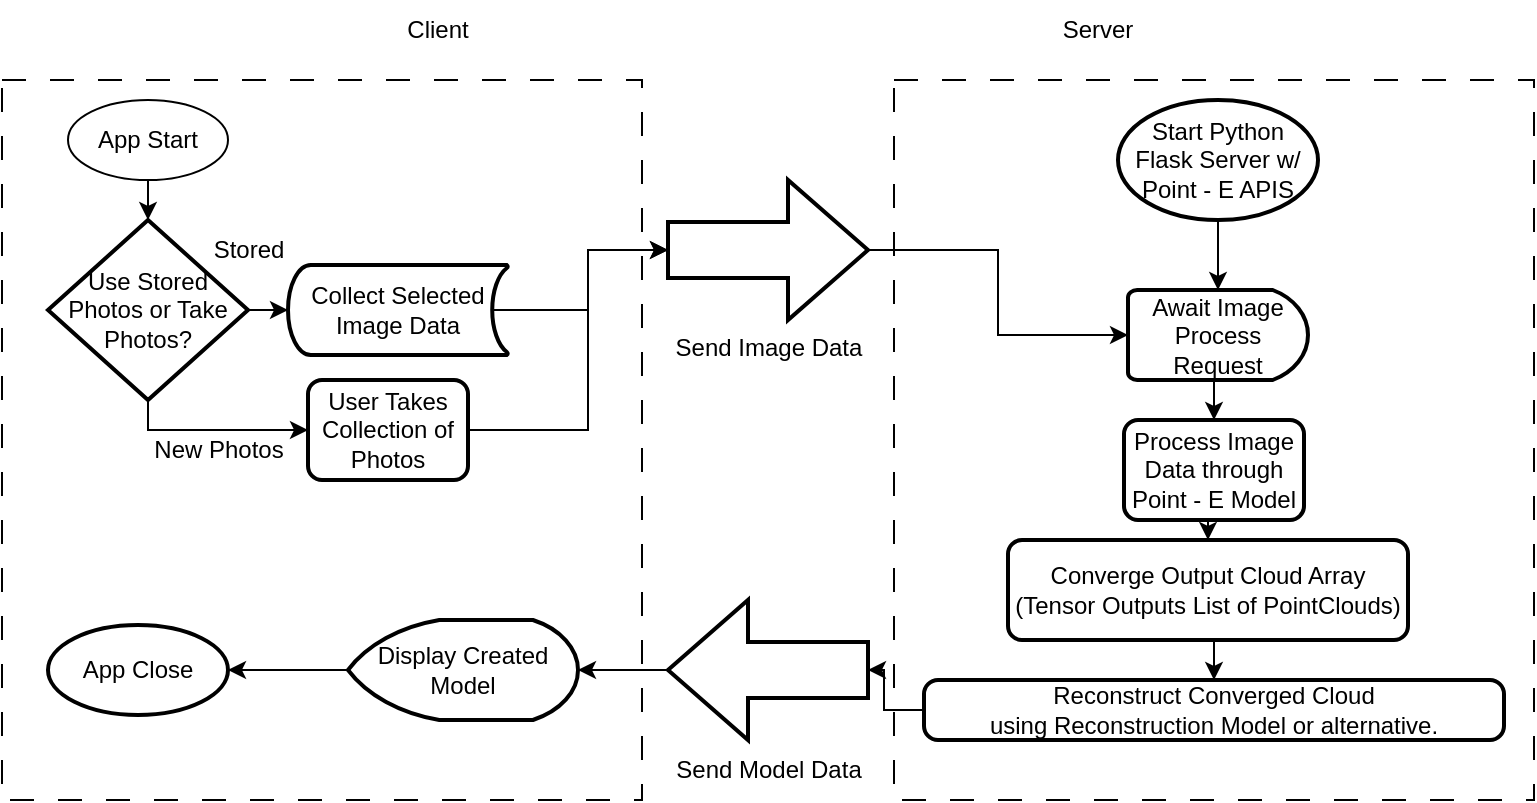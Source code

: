 <mxfile version="20.8.20" type="device"><diagram name="Page-1" id="ZAMkuluOigEo7hqp4cWt"><mxGraphModel dx="1050" dy="541" grid="1" gridSize="10" guides="1" tooltips="1" connect="1" arrows="1" fold="1" page="1" pageScale="1" pageWidth="850" pageHeight="1100" math="0" shadow="0"><root><mxCell id="0"/><mxCell id="1" parent="0"/><mxCell id="K0RdnpxUTgNLO1It-NFd-1" value="" style="rounded=0;whiteSpace=wrap;html=1;dashed=1;dashPattern=12 12;fillColor=none;" vertex="1" parent="1"><mxGeometry x="37" y="80" width="320" height="360" as="geometry"/></mxCell><mxCell id="K0RdnpxUTgNLO1It-NFd-2" value="" style="rounded=0;whiteSpace=wrap;html=1;dashed=1;dashPattern=12 12;fillColor=none;" vertex="1" parent="1"><mxGeometry x="483" y="80" width="320" height="360" as="geometry"/></mxCell><mxCell id="K0RdnpxUTgNLO1It-NFd-3" value="Client" style="text;html=1;strokeColor=none;fillColor=none;align=center;verticalAlign=middle;whiteSpace=wrap;rounded=0;" vertex="1" parent="1"><mxGeometry x="225" y="40" width="60" height="30" as="geometry"/></mxCell><mxCell id="K0RdnpxUTgNLO1It-NFd-4" value="Server" style="text;html=1;strokeColor=none;fillColor=none;align=center;verticalAlign=middle;whiteSpace=wrap;rounded=0;" vertex="1" parent="1"><mxGeometry x="555" y="40" width="60" height="30" as="geometry"/></mxCell><mxCell id="K0RdnpxUTgNLO1It-NFd-8" style="edgeStyle=orthogonalEdgeStyle;rounded=0;orthogonalLoop=1;jettySize=auto;html=1;exitX=0.5;exitY=1;exitDx=0;exitDy=0;entryX=0.5;entryY=0;entryDx=0;entryDy=0;entryPerimeter=0;" edge="1" parent="1" source="K0RdnpxUTgNLO1It-NFd-5" target="K0RdnpxUTgNLO1It-NFd-7"><mxGeometry relative="1" as="geometry"/></mxCell><mxCell id="K0RdnpxUTgNLO1It-NFd-5" value="App Start" style="ellipse;whiteSpace=wrap;html=1;fillColor=none;" vertex="1" parent="1"><mxGeometry x="70" y="90" width="80" height="40" as="geometry"/></mxCell><mxCell id="K0RdnpxUTgNLO1It-NFd-17" style="edgeStyle=orthogonalEdgeStyle;rounded=0;orthogonalLoop=1;jettySize=auto;html=1;exitX=1;exitY=0.5;exitDx=0;exitDy=0;entryX=0;entryY=0.5;entryDx=0;entryDy=0;entryPerimeter=0;" edge="1" parent="1" source="K0RdnpxUTgNLO1It-NFd-6" target="K0RdnpxUTgNLO1It-NFd-9"><mxGeometry relative="1" as="geometry"><Array as="points"><mxPoint x="330" y="255"/><mxPoint x="330" y="165"/></Array></mxGeometry></mxCell><mxCell id="K0RdnpxUTgNLO1It-NFd-6" value="User Takes Collection of Photos" style="rounded=1;whiteSpace=wrap;html=1;absoluteArcSize=1;arcSize=14;strokeWidth=2;fillColor=none;" vertex="1" parent="1"><mxGeometry x="190" y="230" width="80" height="50" as="geometry"/></mxCell><mxCell id="K0RdnpxUTgNLO1It-NFd-11" style="edgeStyle=orthogonalEdgeStyle;rounded=0;orthogonalLoop=1;jettySize=auto;html=1;exitX=1;exitY=0.5;exitDx=0;exitDy=0;exitPerimeter=0;entryX=0;entryY=0.5;entryDx=0;entryDy=0;entryPerimeter=0;" edge="1" parent="1" source="K0RdnpxUTgNLO1It-NFd-7" target="K0RdnpxUTgNLO1It-NFd-10"><mxGeometry relative="1" as="geometry"/></mxCell><mxCell id="K0RdnpxUTgNLO1It-NFd-15" style="edgeStyle=orthogonalEdgeStyle;rounded=0;orthogonalLoop=1;jettySize=auto;html=1;exitX=0.5;exitY=1;exitDx=0;exitDy=0;exitPerimeter=0;entryX=0;entryY=0.5;entryDx=0;entryDy=0;" edge="1" parent="1" source="K0RdnpxUTgNLO1It-NFd-7" target="K0RdnpxUTgNLO1It-NFd-6"><mxGeometry relative="1" as="geometry"><Array as="points"><mxPoint x="110" y="255"/></Array></mxGeometry></mxCell><mxCell id="K0RdnpxUTgNLO1It-NFd-7" value="Use Stored Photos or Take Photos?" style="strokeWidth=2;html=1;shape=mxgraph.flowchart.decision;whiteSpace=wrap;fillColor=none;" vertex="1" parent="1"><mxGeometry x="60" y="150" width="100" height="90" as="geometry"/></mxCell><mxCell id="K0RdnpxUTgNLO1It-NFd-9" value="Send Image Data" style="verticalLabelPosition=bottom;verticalAlign=top;html=1;strokeWidth=2;shape=mxgraph.arrows2.arrow;dy=0.6;dx=40;notch=0;fillColor=none;" vertex="1" parent="1"><mxGeometry x="370" y="130" width="100" height="70" as="geometry"/></mxCell><mxCell id="K0RdnpxUTgNLO1It-NFd-18" style="edgeStyle=orthogonalEdgeStyle;rounded=0;orthogonalLoop=1;jettySize=auto;html=1;exitX=0.93;exitY=0.5;exitDx=0;exitDy=0;exitPerimeter=0;" edge="1" parent="1" source="K0RdnpxUTgNLO1It-NFd-10" target="K0RdnpxUTgNLO1It-NFd-9"><mxGeometry relative="1" as="geometry"/></mxCell><mxCell id="K0RdnpxUTgNLO1It-NFd-10" value="Collect Selected Image Data" style="strokeWidth=2;html=1;shape=mxgraph.flowchart.stored_data;whiteSpace=wrap;fillColor=none;" vertex="1" parent="1"><mxGeometry x="180" y="172.5" width="110" height="45" as="geometry"/></mxCell><mxCell id="K0RdnpxUTgNLO1It-NFd-13" value="New Photos" style="text;html=1;align=center;verticalAlign=middle;resizable=0;points=[];autosize=1;strokeColor=none;fillColor=none;" vertex="1" parent="1"><mxGeometry x="100" y="250" width="90" height="30" as="geometry"/></mxCell><mxCell id="K0RdnpxUTgNLO1It-NFd-16" value="Stored" style="text;html=1;align=center;verticalAlign=middle;resizable=0;points=[];autosize=1;strokeColor=none;fillColor=none;" vertex="1" parent="1"><mxGeometry x="130" y="150" width="60" height="30" as="geometry"/></mxCell><mxCell id="K0RdnpxUTgNLO1It-NFd-27" style="edgeStyle=orthogonalEdgeStyle;rounded=0;orthogonalLoop=1;jettySize=auto;html=1;exitX=0.5;exitY=1;exitDx=0;exitDy=0;entryX=0.5;entryY=0;entryDx=0;entryDy=0;" edge="1" parent="1" source="K0RdnpxUTgNLO1It-NFd-19" target="K0RdnpxUTgNLO1It-NFd-26"><mxGeometry relative="1" as="geometry"/></mxCell><mxCell id="K0RdnpxUTgNLO1It-NFd-19" value="Process Image Data through Point - E Model" style="rounded=1;whiteSpace=wrap;html=1;absoluteArcSize=1;arcSize=14;strokeWidth=2;fillColor=none;" vertex="1" parent="1"><mxGeometry x="598" y="250" width="90" height="50" as="geometry"/></mxCell><mxCell id="K0RdnpxUTgNLO1It-NFd-24" style="edgeStyle=orthogonalEdgeStyle;rounded=0;orthogonalLoop=1;jettySize=auto;html=1;exitX=0.5;exitY=1;exitDx=0;exitDy=0;exitPerimeter=0;entryX=0.5;entryY=0;entryDx=0;entryDy=0;entryPerimeter=0;" edge="1" parent="1" source="K0RdnpxUTgNLO1It-NFd-20" target="K0RdnpxUTgNLO1It-NFd-21"><mxGeometry relative="1" as="geometry"/></mxCell><mxCell id="K0RdnpxUTgNLO1It-NFd-20" value="Start Python Flask Server w/ Point - E APIS" style="strokeWidth=2;html=1;shape=mxgraph.flowchart.start_1;whiteSpace=wrap;fillColor=none;" vertex="1" parent="1"><mxGeometry x="595" y="90" width="100" height="60" as="geometry"/></mxCell><mxCell id="K0RdnpxUTgNLO1It-NFd-25" style="edgeStyle=orthogonalEdgeStyle;rounded=0;orthogonalLoop=1;jettySize=auto;html=1;exitX=0.5;exitY=1;exitDx=0;exitDy=0;exitPerimeter=0;entryX=0.5;entryY=0;entryDx=0;entryDy=0;" edge="1" parent="1" source="K0RdnpxUTgNLO1It-NFd-21" target="K0RdnpxUTgNLO1It-NFd-19"><mxGeometry relative="1" as="geometry"/></mxCell><mxCell id="K0RdnpxUTgNLO1It-NFd-21" value="Await Image Process Request" style="strokeWidth=2;html=1;shape=mxgraph.flowchart.delay;whiteSpace=wrap;fillColor=none;" vertex="1" parent="1"><mxGeometry x="600" y="185" width="90" height="45" as="geometry"/></mxCell><mxCell id="K0RdnpxUTgNLO1It-NFd-22" value="" style="edgeStyle=orthogonalEdgeStyle;rounded=0;orthogonalLoop=1;jettySize=auto;html=1;" edge="1" parent="1" source="K0RdnpxUTgNLO1It-NFd-9" target="K0RdnpxUTgNLO1It-NFd-21"><mxGeometry relative="1" as="geometry"/></mxCell><mxCell id="K0RdnpxUTgNLO1It-NFd-29" style="edgeStyle=orthogonalEdgeStyle;rounded=0;orthogonalLoop=1;jettySize=auto;html=1;exitX=0.5;exitY=1;exitDx=0;exitDy=0;entryX=0.5;entryY=0;entryDx=0;entryDy=0;" edge="1" parent="1" source="K0RdnpxUTgNLO1It-NFd-26" target="K0RdnpxUTgNLO1It-NFd-28"><mxGeometry relative="1" as="geometry"/></mxCell><mxCell id="K0RdnpxUTgNLO1It-NFd-26" value="Converge Output Cloud Array (Tensor Outputs List of PointClouds)" style="rounded=1;whiteSpace=wrap;html=1;absoluteArcSize=1;arcSize=14;strokeWidth=2;fillColor=none;" vertex="1" parent="1"><mxGeometry x="540" y="310" width="200" height="50" as="geometry"/></mxCell><mxCell id="K0RdnpxUTgNLO1It-NFd-33" style="edgeStyle=orthogonalEdgeStyle;rounded=0;orthogonalLoop=1;jettySize=auto;html=1;exitX=0;exitY=0.5;exitDx=0;exitDy=0;" edge="1" parent="1" source="K0RdnpxUTgNLO1It-NFd-28" target="K0RdnpxUTgNLO1It-NFd-30"><mxGeometry relative="1" as="geometry"/></mxCell><mxCell id="K0RdnpxUTgNLO1It-NFd-28" value="Reconstruct Converged Cloud&lt;br&gt;using Reconstruction Model or alternative." style="rounded=1;whiteSpace=wrap;html=1;absoluteArcSize=1;arcSize=14;strokeWidth=2;fillColor=none;" vertex="1" parent="1"><mxGeometry x="498" y="380" width="290" height="30" as="geometry"/></mxCell><mxCell id="K0RdnpxUTgNLO1It-NFd-37" style="edgeStyle=orthogonalEdgeStyle;rounded=0;orthogonalLoop=1;jettySize=auto;html=1;exitX=1;exitY=0.5;exitDx=0;exitDy=0;exitPerimeter=0;entryX=1;entryY=0.5;entryDx=0;entryDy=0;entryPerimeter=0;" edge="1" parent="1" source="K0RdnpxUTgNLO1It-NFd-30" target="K0RdnpxUTgNLO1It-NFd-35"><mxGeometry relative="1" as="geometry"/></mxCell><mxCell id="K0RdnpxUTgNLO1It-NFd-30" value="" style="verticalLabelPosition=bottom;verticalAlign=top;html=1;strokeWidth=2;shape=mxgraph.arrows2.arrow;dy=0.6;dx=40;notch=0;fillColor=none;rotation=-180;" vertex="1" parent="1"><mxGeometry x="370" y="340" width="100" height="70" as="geometry"/></mxCell><mxCell id="K0RdnpxUTgNLO1It-NFd-34" value="Send Model Data" style="text;html=1;align=center;verticalAlign=middle;resizable=0;points=[];autosize=1;strokeColor=none;fillColor=none;" vertex="1" parent="1"><mxGeometry x="360" y="410" width="120" height="30" as="geometry"/></mxCell><mxCell id="K0RdnpxUTgNLO1It-NFd-39" style="edgeStyle=orthogonalEdgeStyle;rounded=0;orthogonalLoop=1;jettySize=auto;html=1;exitX=0;exitY=0.5;exitDx=0;exitDy=0;exitPerimeter=0;entryX=1;entryY=0.5;entryDx=0;entryDy=0;entryPerimeter=0;" edge="1" parent="1" source="K0RdnpxUTgNLO1It-NFd-35" target="K0RdnpxUTgNLO1It-NFd-38"><mxGeometry relative="1" as="geometry"/></mxCell><mxCell id="K0RdnpxUTgNLO1It-NFd-35" value="Display Created Model" style="strokeWidth=2;html=1;shape=mxgraph.flowchart.display;whiteSpace=wrap;fillColor=none;" vertex="1" parent="1"><mxGeometry x="210" y="350" width="115" height="50" as="geometry"/></mxCell><mxCell id="K0RdnpxUTgNLO1It-NFd-38" value="App Close" style="strokeWidth=2;html=1;shape=mxgraph.flowchart.start_1;whiteSpace=wrap;fillColor=none;" vertex="1" parent="1"><mxGeometry x="60" y="352.5" width="90" height="45" as="geometry"/></mxCell></root></mxGraphModel></diagram></mxfile>